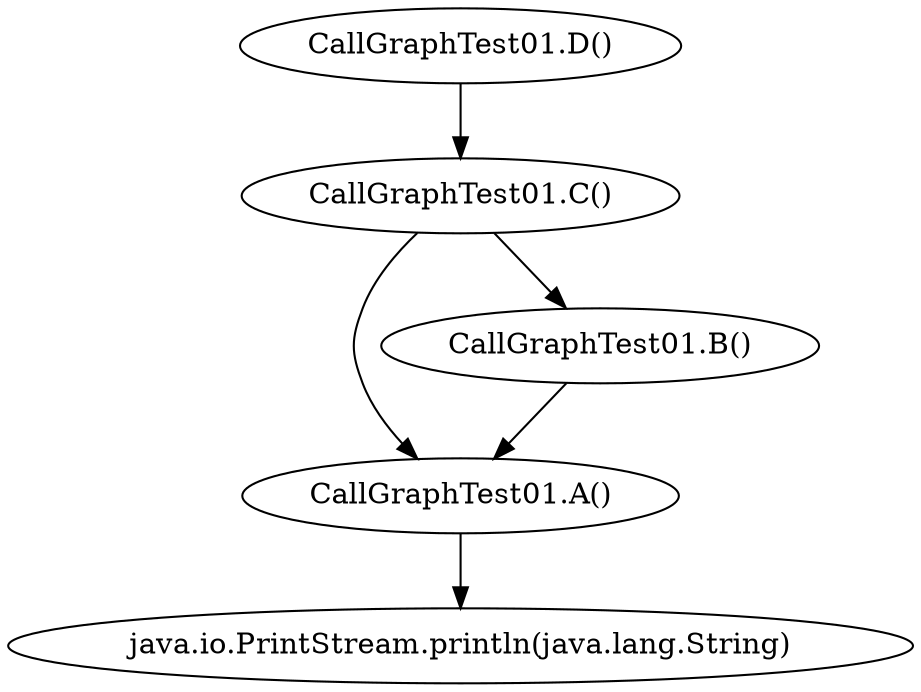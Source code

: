digraph G {
  1 [ label="CallGraphTest01.A()" ];
  2 [ label="CallGraphTest01.B()" ];
  3 [ label="CallGraphTest01.C()" ];
  4 [ label="CallGraphTest01.D()" ];
  5 [ label="java.io.PrintStream.println(java.lang.String)" ];
  1 -> 5;
  2 -> 1;
  3 -> 2;
  3 -> 1;
  4 -> 3;
}
